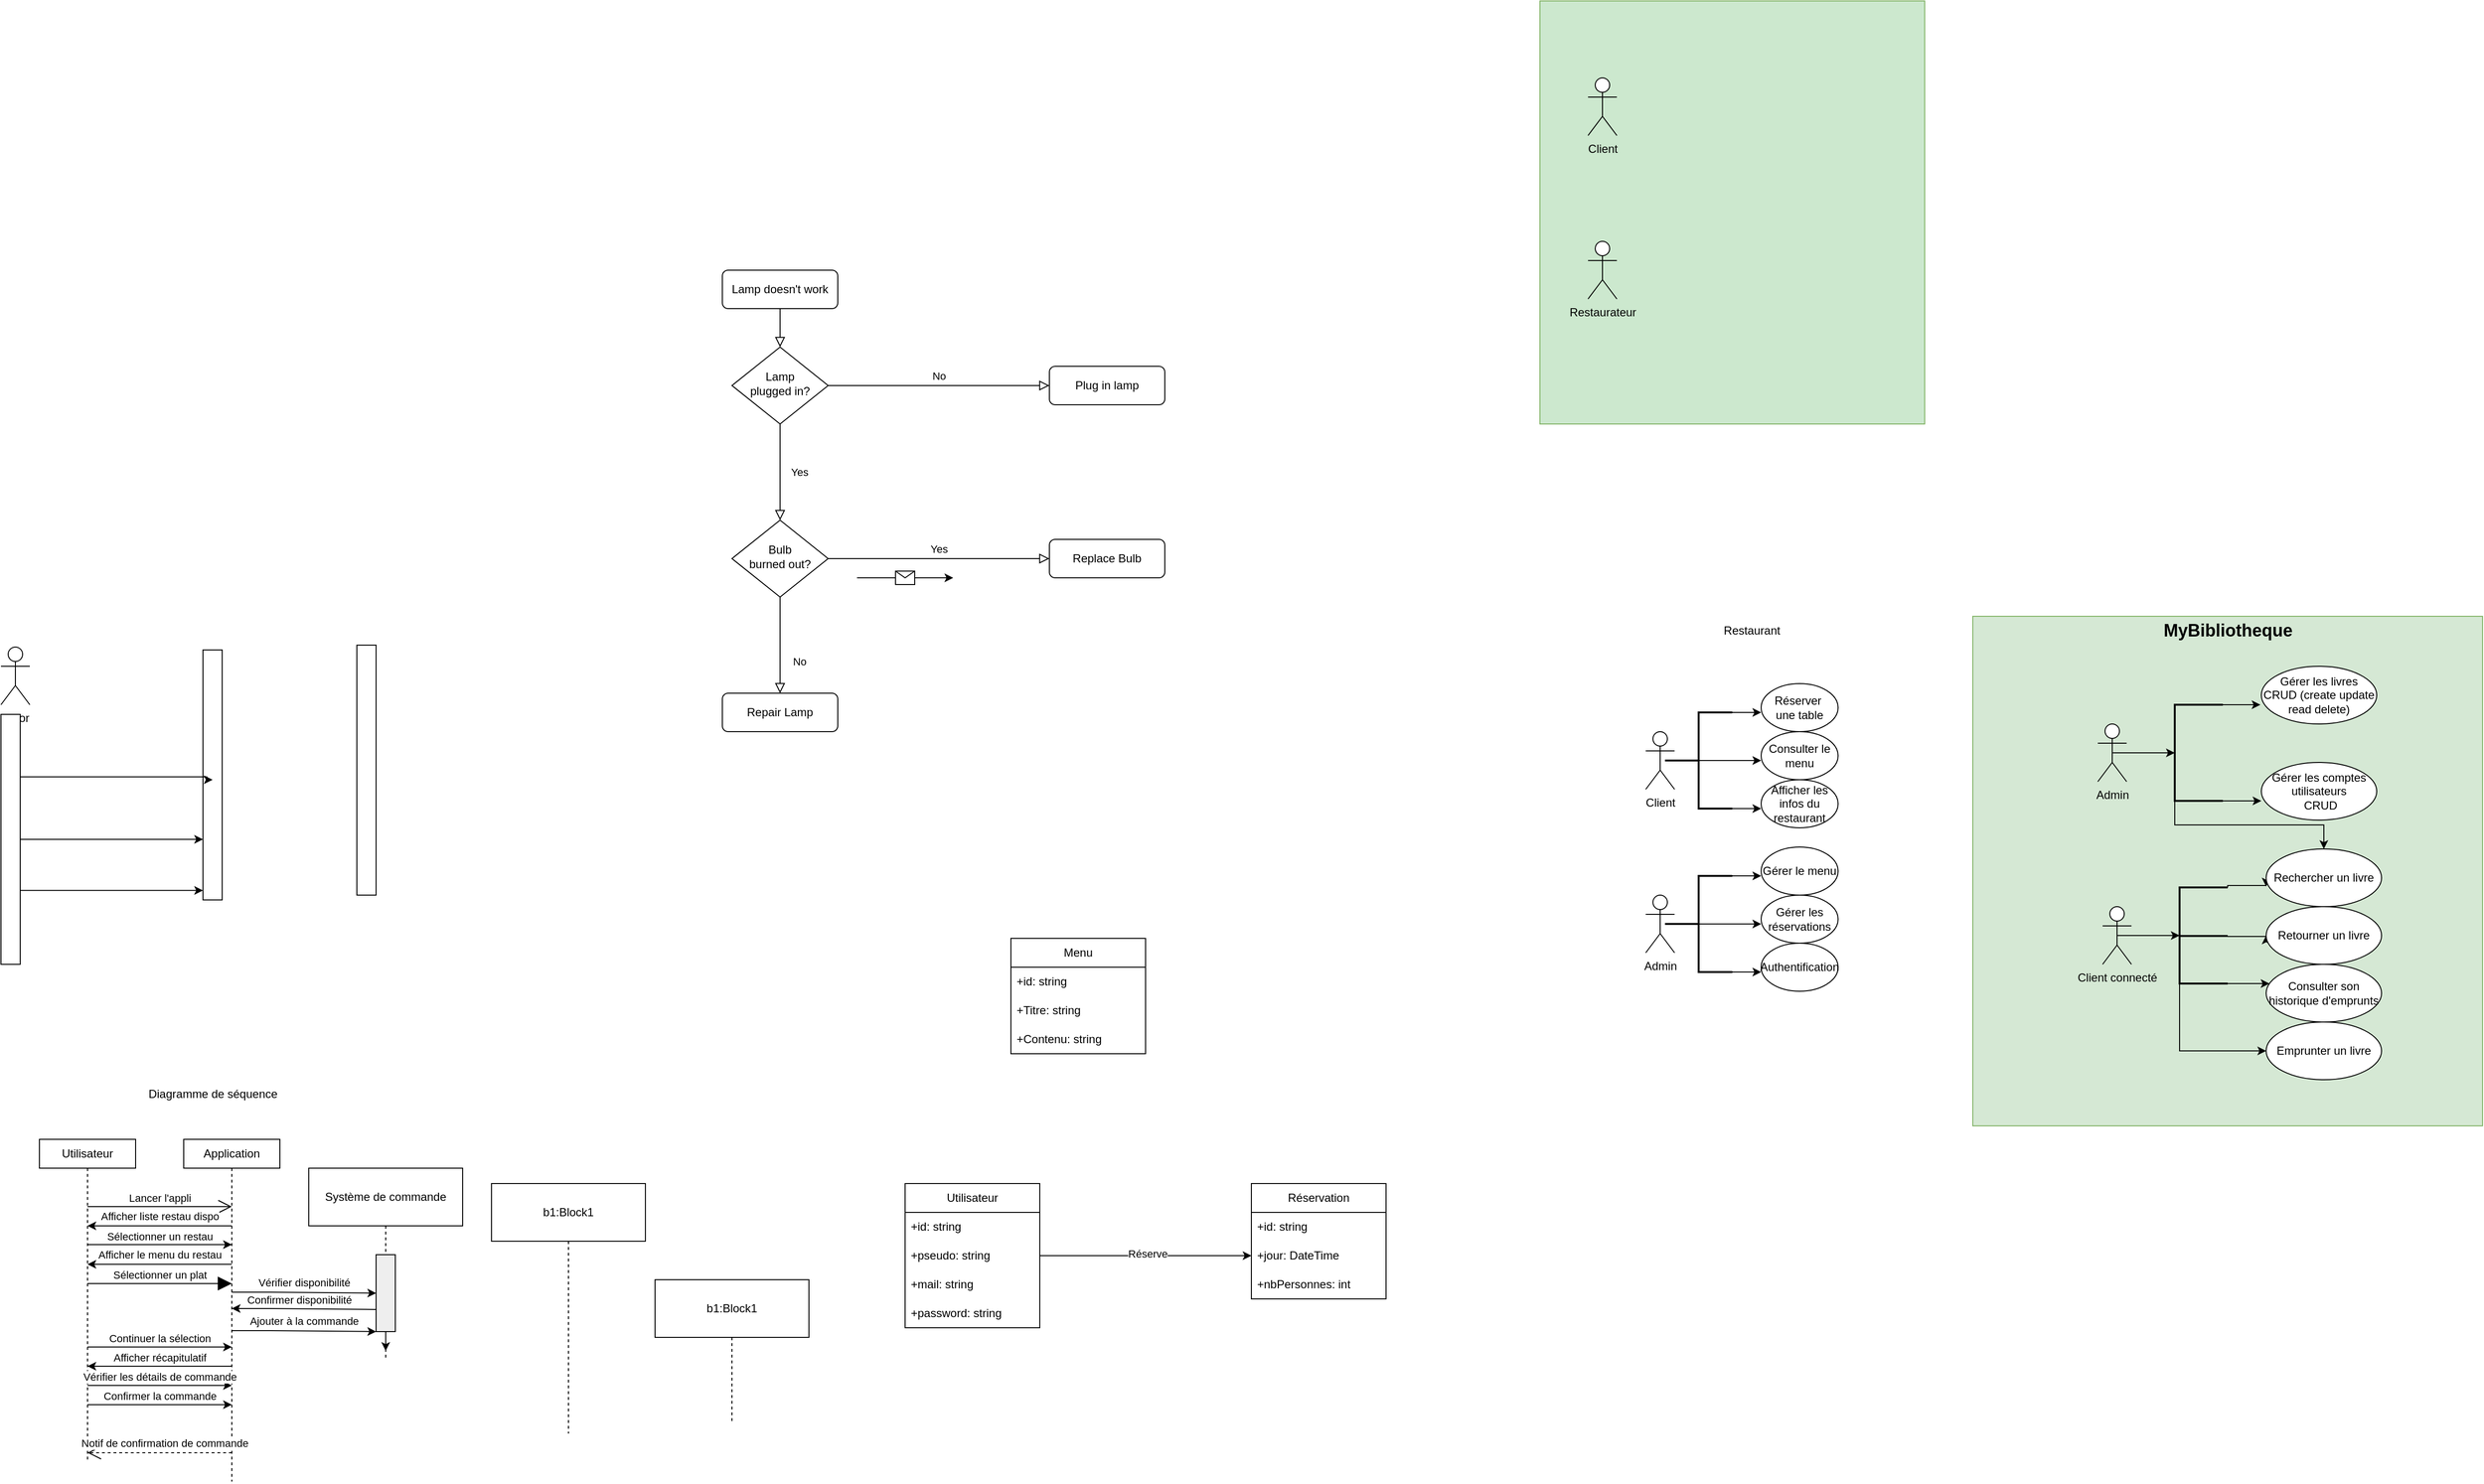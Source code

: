 <mxfile version="24.7.6">
  <diagram id="C5RBs43oDa-KdzZeNtuy" name="Page-1">
    <mxGraphModel dx="3088" dy="1923" grid="1" gridSize="10" guides="1" tooltips="1" connect="1" arrows="1" fold="1" page="1" pageScale="1" pageWidth="827" pageHeight="1169" math="0" shadow="0">
      <root>
        <mxCell id="WIyWlLk6GJQsqaUBKTNV-0" />
        <mxCell id="WIyWlLk6GJQsqaUBKTNV-1" parent="WIyWlLk6GJQsqaUBKTNV-0" />
        <mxCell id="DvNPFQrlPQLa8HUG5rgm-89" value="" style="rounded=0;whiteSpace=wrap;html=1;fillColor=#CCE8CE;strokeColor=#82b366;gradientColor=none;" parent="WIyWlLk6GJQsqaUBKTNV-1" vertex="1">
          <mxGeometry x="-20" y="-390" width="400" height="440" as="geometry" />
        </mxCell>
        <mxCell id="DvNPFQrlPQLa8HUG5rgm-78" value="" style="whiteSpace=wrap;html=1;aspect=fixed;fillColor=#D5E8D4;strokeColor=#82b366;" parent="WIyWlLk6GJQsqaUBKTNV-1" vertex="1">
          <mxGeometry x="430" y="250" width="530" height="530" as="geometry" />
        </mxCell>
        <mxCell id="WIyWlLk6GJQsqaUBKTNV-2" value="" style="rounded=0;html=1;jettySize=auto;orthogonalLoop=1;fontSize=11;endArrow=block;endFill=0;endSize=8;strokeWidth=1;shadow=0;labelBackgroundColor=none;edgeStyle=orthogonalEdgeStyle;" parent="WIyWlLk6GJQsqaUBKTNV-1" source="WIyWlLk6GJQsqaUBKTNV-3" target="WIyWlLk6GJQsqaUBKTNV-6" edge="1">
          <mxGeometry relative="1" as="geometry" />
        </mxCell>
        <mxCell id="WIyWlLk6GJQsqaUBKTNV-3" value="Lamp doesn&#39;t work" style="rounded=1;whiteSpace=wrap;html=1;fontSize=12;glass=0;strokeWidth=1;shadow=0;" parent="WIyWlLk6GJQsqaUBKTNV-1" vertex="1">
          <mxGeometry x="-870" y="-110" width="120" height="40" as="geometry" />
        </mxCell>
        <mxCell id="WIyWlLk6GJQsqaUBKTNV-4" value="Yes" style="rounded=0;html=1;jettySize=auto;orthogonalLoop=1;fontSize=11;endArrow=block;endFill=0;endSize=8;strokeWidth=1;shadow=0;labelBackgroundColor=none;edgeStyle=orthogonalEdgeStyle;" parent="WIyWlLk6GJQsqaUBKTNV-1" source="WIyWlLk6GJQsqaUBKTNV-6" target="WIyWlLk6GJQsqaUBKTNV-10" edge="1">
          <mxGeometry y="20" relative="1" as="geometry">
            <mxPoint as="offset" />
          </mxGeometry>
        </mxCell>
        <mxCell id="WIyWlLk6GJQsqaUBKTNV-5" value="No" style="edgeStyle=orthogonalEdgeStyle;rounded=0;html=1;jettySize=auto;orthogonalLoop=1;fontSize=11;endArrow=block;endFill=0;endSize=8;strokeWidth=1;shadow=0;labelBackgroundColor=none;" parent="WIyWlLk6GJQsqaUBKTNV-1" source="WIyWlLk6GJQsqaUBKTNV-6" target="WIyWlLk6GJQsqaUBKTNV-7" edge="1">
          <mxGeometry y="10" relative="1" as="geometry">
            <mxPoint as="offset" />
          </mxGeometry>
        </mxCell>
        <mxCell id="WIyWlLk6GJQsqaUBKTNV-6" value="Lamp&lt;br&gt;plugged in?" style="rhombus;whiteSpace=wrap;html=1;shadow=0;fontFamily=Helvetica;fontSize=12;align=center;strokeWidth=1;spacing=6;spacingTop=-4;" parent="WIyWlLk6GJQsqaUBKTNV-1" vertex="1">
          <mxGeometry x="-860" y="-30" width="100" height="80" as="geometry" />
        </mxCell>
        <mxCell id="WIyWlLk6GJQsqaUBKTNV-7" value="Plug in lamp" style="rounded=1;whiteSpace=wrap;html=1;fontSize=12;glass=0;strokeWidth=1;shadow=0;" parent="WIyWlLk6GJQsqaUBKTNV-1" vertex="1">
          <mxGeometry x="-530" y="-10" width="120" height="40" as="geometry" />
        </mxCell>
        <mxCell id="WIyWlLk6GJQsqaUBKTNV-8" value="No" style="rounded=0;html=1;jettySize=auto;orthogonalLoop=1;fontSize=11;endArrow=block;endFill=0;endSize=8;strokeWidth=1;shadow=0;labelBackgroundColor=none;edgeStyle=orthogonalEdgeStyle;" parent="WIyWlLk6GJQsqaUBKTNV-1" source="WIyWlLk6GJQsqaUBKTNV-10" target="WIyWlLk6GJQsqaUBKTNV-11" edge="1">
          <mxGeometry x="0.333" y="20" relative="1" as="geometry">
            <mxPoint as="offset" />
          </mxGeometry>
        </mxCell>
        <mxCell id="WIyWlLk6GJQsqaUBKTNV-9" value="Yes" style="edgeStyle=orthogonalEdgeStyle;rounded=0;html=1;jettySize=auto;orthogonalLoop=1;fontSize=11;endArrow=block;endFill=0;endSize=8;strokeWidth=1;shadow=0;labelBackgroundColor=none;" parent="WIyWlLk6GJQsqaUBKTNV-1" source="WIyWlLk6GJQsqaUBKTNV-10" target="WIyWlLk6GJQsqaUBKTNV-12" edge="1">
          <mxGeometry y="10" relative="1" as="geometry">
            <mxPoint as="offset" />
          </mxGeometry>
        </mxCell>
        <mxCell id="WIyWlLk6GJQsqaUBKTNV-10" value="Bulb&lt;br&gt;burned out?" style="rhombus;whiteSpace=wrap;html=1;shadow=0;fontFamily=Helvetica;fontSize=12;align=center;strokeWidth=1;spacing=6;spacingTop=-4;" parent="WIyWlLk6GJQsqaUBKTNV-1" vertex="1">
          <mxGeometry x="-860" y="150" width="100" height="80" as="geometry" />
        </mxCell>
        <mxCell id="WIyWlLk6GJQsqaUBKTNV-11" value="Repair Lamp" style="rounded=1;whiteSpace=wrap;html=1;fontSize=12;glass=0;strokeWidth=1;shadow=0;" parent="WIyWlLk6GJQsqaUBKTNV-1" vertex="1">
          <mxGeometry x="-870" y="330" width="120" height="40" as="geometry" />
        </mxCell>
        <mxCell id="WIyWlLk6GJQsqaUBKTNV-12" value="Replace Bulb" style="rounded=1;whiteSpace=wrap;html=1;fontSize=12;glass=0;strokeWidth=1;shadow=0;" parent="WIyWlLk6GJQsqaUBKTNV-1" vertex="1">
          <mxGeometry x="-530" y="170" width="120" height="40" as="geometry" />
        </mxCell>
        <mxCell id="DvNPFQrlPQLa8HUG5rgm-1" value="" style="endArrow=classic;html=1;rounded=0;" parent="WIyWlLk6GJQsqaUBKTNV-1" edge="1">
          <mxGeometry relative="1" as="geometry">
            <mxPoint x="-730" y="210" as="sourcePoint" />
            <mxPoint x="-630" y="210" as="targetPoint" />
          </mxGeometry>
        </mxCell>
        <mxCell id="DvNPFQrlPQLa8HUG5rgm-2" value="" style="shape=message;html=1;outlineConnect=0;" parent="DvNPFQrlPQLa8HUG5rgm-1" vertex="1">
          <mxGeometry width="20" height="14" relative="1" as="geometry">
            <mxPoint x="-10" y="-7" as="offset" />
          </mxGeometry>
        </mxCell>
        <mxCell id="DvNPFQrlPQLa8HUG5rgm-5" value="&lt;div&gt;Client&lt;/div&gt;&lt;div&gt;&lt;br&gt;&lt;/div&gt;" style="shape=umlActor;verticalLabelPosition=bottom;verticalAlign=top;html=1;outlineConnect=0;" parent="WIyWlLk6GJQsqaUBKTNV-1" vertex="1">
          <mxGeometry x="90" y="370" width="30" height="60" as="geometry" />
        </mxCell>
        <mxCell id="DvNPFQrlPQLa8HUG5rgm-10" style="edgeStyle=orthogonalEdgeStyle;rounded=0;orthogonalLoop=1;jettySize=auto;html=1;exitX=0.271;exitY=0.49;exitDx=0;exitDy=0;exitPerimeter=0;" parent="WIyWlLk6GJQsqaUBKTNV-1" source="DvNPFQrlPQLa8HUG5rgm-7" edge="1">
          <mxGeometry relative="1" as="geometry">
            <mxPoint x="210" y="400" as="targetPoint" />
            <Array as="points">
              <mxPoint x="129" y="400" />
            </Array>
          </mxGeometry>
        </mxCell>
        <mxCell id="DvNPFQrlPQLa8HUG5rgm-11" style="edgeStyle=orthogonalEdgeStyle;rounded=0;orthogonalLoop=1;jettySize=auto;html=1;exitX=1;exitY=0;exitDx=0;exitDy=0;exitPerimeter=0;" parent="WIyWlLk6GJQsqaUBKTNV-1" source="DvNPFQrlPQLa8HUG5rgm-7" edge="1">
          <mxGeometry relative="1" as="geometry">
            <mxPoint x="210" y="350" as="targetPoint" />
          </mxGeometry>
        </mxCell>
        <mxCell id="DvNPFQrlPQLa8HUG5rgm-12" style="edgeStyle=orthogonalEdgeStyle;rounded=0;orthogonalLoop=1;jettySize=auto;html=1;exitX=1;exitY=1;exitDx=0;exitDy=0;exitPerimeter=0;" parent="WIyWlLk6GJQsqaUBKTNV-1" source="DvNPFQrlPQLa8HUG5rgm-7" edge="1">
          <mxGeometry relative="1" as="geometry">
            <mxPoint x="210" y="450" as="targetPoint" />
          </mxGeometry>
        </mxCell>
        <mxCell id="DvNPFQrlPQLa8HUG5rgm-7" value="" style="strokeWidth=2;html=1;shape=mxgraph.flowchart.annotation_2;align=left;labelPosition=right;pointerEvents=1;" parent="WIyWlLk6GJQsqaUBKTNV-1" vertex="1">
          <mxGeometry x="110" y="350" width="70" height="100" as="geometry" />
        </mxCell>
        <mxCell id="DvNPFQrlPQLa8HUG5rgm-13" value="&lt;div&gt;Réserver&amp;nbsp;&lt;/div&gt;&lt;div&gt;une table&lt;br&gt;&lt;/div&gt;" style="ellipse;whiteSpace=wrap;html=1;" parent="WIyWlLk6GJQsqaUBKTNV-1" vertex="1">
          <mxGeometry x="210" y="320" width="80" height="50" as="geometry" />
        </mxCell>
        <mxCell id="DvNPFQrlPQLa8HUG5rgm-14" value="&lt;div&gt;Consulter le &lt;br&gt;&lt;/div&gt;&lt;div&gt;menu&lt;br&gt;&lt;/div&gt;" style="ellipse;whiteSpace=wrap;html=1;" parent="WIyWlLk6GJQsqaUBKTNV-1" vertex="1">
          <mxGeometry x="210" y="370" width="80" height="50" as="geometry" />
        </mxCell>
        <mxCell id="DvNPFQrlPQLa8HUG5rgm-15" value="&lt;div&gt;Afficher les&lt;/div&gt;&lt;div&gt;infos du restaurant&lt;br&gt;&lt;/div&gt;" style="ellipse;whiteSpace=wrap;html=1;" parent="WIyWlLk6GJQsqaUBKTNV-1" vertex="1">
          <mxGeometry x="210" y="420" width="80" height="50" as="geometry" />
        </mxCell>
        <mxCell id="DvNPFQrlPQLa8HUG5rgm-16" value="&lt;div&gt;Admin&lt;/div&gt;&lt;div&gt;&lt;br&gt;&lt;/div&gt;" style="shape=umlActor;verticalLabelPosition=bottom;verticalAlign=top;html=1;outlineConnect=0;" parent="WIyWlLk6GJQsqaUBKTNV-1" vertex="1">
          <mxGeometry x="90" y="540" width="30" height="60" as="geometry" />
        </mxCell>
        <mxCell id="DvNPFQrlPQLa8HUG5rgm-17" style="edgeStyle=orthogonalEdgeStyle;rounded=0;orthogonalLoop=1;jettySize=auto;html=1;exitX=0.271;exitY=0.49;exitDx=0;exitDy=0;exitPerimeter=0;" parent="WIyWlLk6GJQsqaUBKTNV-1" source="DvNPFQrlPQLa8HUG5rgm-20" edge="1">
          <mxGeometry relative="1" as="geometry">
            <mxPoint x="210" y="570" as="targetPoint" />
            <Array as="points">
              <mxPoint x="129" y="570" />
            </Array>
          </mxGeometry>
        </mxCell>
        <mxCell id="DvNPFQrlPQLa8HUG5rgm-18" style="edgeStyle=orthogonalEdgeStyle;rounded=0;orthogonalLoop=1;jettySize=auto;html=1;exitX=1;exitY=0;exitDx=0;exitDy=0;exitPerimeter=0;" parent="WIyWlLk6GJQsqaUBKTNV-1" source="DvNPFQrlPQLa8HUG5rgm-20" edge="1">
          <mxGeometry relative="1" as="geometry">
            <mxPoint x="210" y="520" as="targetPoint" />
          </mxGeometry>
        </mxCell>
        <mxCell id="DvNPFQrlPQLa8HUG5rgm-19" style="edgeStyle=orthogonalEdgeStyle;rounded=0;orthogonalLoop=1;jettySize=auto;html=1;exitX=1;exitY=1;exitDx=0;exitDy=0;exitPerimeter=0;" parent="WIyWlLk6GJQsqaUBKTNV-1" source="DvNPFQrlPQLa8HUG5rgm-20" edge="1">
          <mxGeometry relative="1" as="geometry">
            <mxPoint x="210" y="620" as="targetPoint" />
          </mxGeometry>
        </mxCell>
        <mxCell id="DvNPFQrlPQLa8HUG5rgm-20" value="" style="strokeWidth=2;html=1;shape=mxgraph.flowchart.annotation_2;align=left;labelPosition=right;pointerEvents=1;" parent="WIyWlLk6GJQsqaUBKTNV-1" vertex="1">
          <mxGeometry x="110" y="520" width="70" height="100" as="geometry" />
        </mxCell>
        <mxCell id="DvNPFQrlPQLa8HUG5rgm-21" value="&lt;div&gt;Gérer le menu&lt;/div&gt;" style="ellipse;whiteSpace=wrap;html=1;" parent="WIyWlLk6GJQsqaUBKTNV-1" vertex="1">
          <mxGeometry x="210" y="490" width="80" height="50" as="geometry" />
        </mxCell>
        <mxCell id="DvNPFQrlPQLa8HUG5rgm-22" value="Gérer les réservations" style="ellipse;whiteSpace=wrap;html=1;" parent="WIyWlLk6GJQsqaUBKTNV-1" vertex="1">
          <mxGeometry x="210" y="540" width="80" height="50" as="geometry" />
        </mxCell>
        <mxCell id="DvNPFQrlPQLa8HUG5rgm-23" value="Authentification" style="ellipse;whiteSpace=wrap;html=1;" parent="WIyWlLk6GJQsqaUBKTNV-1" vertex="1">
          <mxGeometry x="210" y="590" width="80" height="50" as="geometry" />
        </mxCell>
        <mxCell id="DvNPFQrlPQLa8HUG5rgm-24" value="Menu" style="swimlane;fontStyle=0;childLayout=stackLayout;horizontal=1;startSize=30;horizontalStack=0;resizeParent=1;resizeParentMax=0;resizeLast=0;collapsible=1;marginBottom=0;whiteSpace=wrap;html=1;" parent="WIyWlLk6GJQsqaUBKTNV-1" vertex="1">
          <mxGeometry x="-570" y="585" width="140" height="120" as="geometry" />
        </mxCell>
        <mxCell id="DvNPFQrlPQLa8HUG5rgm-25" value="+id: string" style="text;strokeColor=none;fillColor=none;align=left;verticalAlign=middle;spacingLeft=4;spacingRight=4;overflow=hidden;points=[[0,0.5],[1,0.5]];portConstraint=eastwest;rotatable=0;whiteSpace=wrap;html=1;" parent="DvNPFQrlPQLa8HUG5rgm-24" vertex="1">
          <mxGeometry y="30" width="140" height="30" as="geometry" />
        </mxCell>
        <mxCell id="DvNPFQrlPQLa8HUG5rgm-26" value="+Titre: string" style="text;strokeColor=none;fillColor=none;align=left;verticalAlign=middle;spacingLeft=4;spacingRight=4;overflow=hidden;points=[[0,0.5],[1,0.5]];portConstraint=eastwest;rotatable=0;whiteSpace=wrap;html=1;" parent="DvNPFQrlPQLa8HUG5rgm-24" vertex="1">
          <mxGeometry y="60" width="140" height="30" as="geometry" />
        </mxCell>
        <mxCell id="DvNPFQrlPQLa8HUG5rgm-27" value="+Contenu: string" style="text;strokeColor=none;fillColor=none;align=left;verticalAlign=middle;spacingLeft=4;spacingRight=4;overflow=hidden;points=[[0,0.5],[1,0.5]];portConstraint=eastwest;rotatable=0;whiteSpace=wrap;html=1;" parent="DvNPFQrlPQLa8HUG5rgm-24" vertex="1">
          <mxGeometry y="90" width="140" height="30" as="geometry" />
        </mxCell>
        <mxCell id="DvNPFQrlPQLa8HUG5rgm-43" style="edgeStyle=orthogonalEdgeStyle;rounded=0;orthogonalLoop=1;jettySize=auto;html=1;exitX=1;exitY=0.5;exitDx=0;exitDy=0;" parent="WIyWlLk6GJQsqaUBKTNV-1" source="DvNPFQrlPQLa8HUG5rgm-28" target="DvNPFQrlPQLa8HUG5rgm-41" edge="1">
          <mxGeometry relative="1" as="geometry" />
        </mxCell>
        <mxCell id="DvNPFQrlPQLa8HUG5rgm-44" value="&lt;div&gt;Réserve&lt;/div&gt;&lt;div&gt;&lt;br&gt;&lt;/div&gt;" style="edgeLabel;html=1;align=center;verticalAlign=middle;resizable=0;points=[];" parent="DvNPFQrlPQLa8HUG5rgm-43" vertex="1" connectable="0">
          <mxGeometry x="0.018" y="-5" relative="1" as="geometry">
            <mxPoint as="offset" />
          </mxGeometry>
        </mxCell>
        <mxCell id="DvNPFQrlPQLa8HUG5rgm-28" value="&lt;div&gt;Utilisateur&lt;/div&gt;" style="swimlane;fontStyle=0;childLayout=stackLayout;horizontal=1;startSize=30;horizontalStack=0;resizeParent=1;resizeParentMax=0;resizeLast=0;collapsible=1;marginBottom=0;whiteSpace=wrap;html=1;" parent="WIyWlLk6GJQsqaUBKTNV-1" vertex="1">
          <mxGeometry x="-680" y="840" width="140" height="150" as="geometry">
            <mxRectangle x="-680" y="810" width="60" height="30" as="alternateBounds" />
          </mxGeometry>
        </mxCell>
        <mxCell id="DvNPFQrlPQLa8HUG5rgm-29" value="&lt;div&gt;+id: string&lt;/div&gt;" style="text;strokeColor=none;fillColor=none;align=left;verticalAlign=middle;spacingLeft=4;spacingRight=4;overflow=hidden;points=[[0,0.5],[1,0.5]];portConstraint=eastwest;rotatable=0;whiteSpace=wrap;html=1;" parent="DvNPFQrlPQLa8HUG5rgm-28" vertex="1">
          <mxGeometry y="30" width="140" height="30" as="geometry" />
        </mxCell>
        <mxCell id="DvNPFQrlPQLa8HUG5rgm-30" value="+pseudo: string" style="text;strokeColor=none;fillColor=none;align=left;verticalAlign=middle;spacingLeft=4;spacingRight=4;overflow=hidden;points=[[0,0.5],[1,0.5]];portConstraint=eastwest;rotatable=0;whiteSpace=wrap;html=1;" parent="DvNPFQrlPQLa8HUG5rgm-28" vertex="1">
          <mxGeometry y="60" width="140" height="30" as="geometry" />
        </mxCell>
        <mxCell id="DvNPFQrlPQLa8HUG5rgm-31" value="&lt;div&gt;+mail: string&lt;/div&gt;" style="text;strokeColor=none;fillColor=none;align=left;verticalAlign=middle;spacingLeft=4;spacingRight=4;overflow=hidden;points=[[0,0.5],[1,0.5]];portConstraint=eastwest;rotatable=0;whiteSpace=wrap;html=1;" parent="DvNPFQrlPQLa8HUG5rgm-28" vertex="1">
          <mxGeometry y="90" width="140" height="30" as="geometry" />
        </mxCell>
        <mxCell id="DvNPFQrlPQLa8HUG5rgm-38" value="+password: string" style="text;strokeColor=none;fillColor=none;align=left;verticalAlign=middle;spacingLeft=4;spacingRight=4;overflow=hidden;points=[[0,0.5],[1,0.5]];portConstraint=eastwest;rotatable=0;whiteSpace=wrap;html=1;" parent="DvNPFQrlPQLa8HUG5rgm-28" vertex="1">
          <mxGeometry y="120" width="140" height="30" as="geometry" />
        </mxCell>
        <mxCell id="DvNPFQrlPQLa8HUG5rgm-39" value="Réservation" style="swimlane;fontStyle=0;childLayout=stackLayout;horizontal=1;startSize=30;horizontalStack=0;resizeParent=1;resizeParentMax=0;resizeLast=0;collapsible=1;marginBottom=0;whiteSpace=wrap;html=1;" parent="WIyWlLk6GJQsqaUBKTNV-1" vertex="1">
          <mxGeometry x="-320" y="840" width="140" height="120" as="geometry" />
        </mxCell>
        <mxCell id="DvNPFQrlPQLa8HUG5rgm-40" value="+id: string" style="text;strokeColor=none;fillColor=none;align=left;verticalAlign=middle;spacingLeft=4;spacingRight=4;overflow=hidden;points=[[0,0.5],[1,0.5]];portConstraint=eastwest;rotatable=0;whiteSpace=wrap;html=1;" parent="DvNPFQrlPQLa8HUG5rgm-39" vertex="1">
          <mxGeometry y="30" width="140" height="30" as="geometry" />
        </mxCell>
        <mxCell id="DvNPFQrlPQLa8HUG5rgm-41" value="+jour: DateTime" style="text;strokeColor=none;fillColor=none;align=left;verticalAlign=middle;spacingLeft=4;spacingRight=4;overflow=hidden;points=[[0,0.5],[1,0.5]];portConstraint=eastwest;rotatable=0;whiteSpace=wrap;html=1;" parent="DvNPFQrlPQLa8HUG5rgm-39" vertex="1">
          <mxGeometry y="60" width="140" height="30" as="geometry" />
        </mxCell>
        <mxCell id="DvNPFQrlPQLa8HUG5rgm-42" value="+nbPersonnes: int" style="text;strokeColor=none;fillColor=none;align=left;verticalAlign=middle;spacingLeft=4;spacingRight=4;overflow=hidden;points=[[0,0.5],[1,0.5]];portConstraint=eastwest;rotatable=0;whiteSpace=wrap;html=1;" parent="DvNPFQrlPQLa8HUG5rgm-39" vertex="1">
          <mxGeometry y="90" width="140" height="30" as="geometry" />
        </mxCell>
        <mxCell id="DvNPFQrlPQLa8HUG5rgm-45" value="Restaurant" style="text;html=1;align=center;verticalAlign=middle;resizable=0;points=[];autosize=1;strokeColor=none;fillColor=none;" parent="WIyWlLk6GJQsqaUBKTNV-1" vertex="1">
          <mxGeometry x="160" y="250" width="80" height="30" as="geometry" />
        </mxCell>
        <mxCell id="DvNPFQrlPQLa8HUG5rgm-46" value="&lt;div&gt;&lt;font style=&quot;font-size: 18px;&quot;&gt;&lt;b&gt;MyBibliotheque&lt;/b&gt;&lt;/font&gt;&lt;/div&gt;" style="text;html=1;align=center;verticalAlign=middle;resizable=0;points=[];autosize=1;strokeColor=none;fillColor=none;" parent="WIyWlLk6GJQsqaUBKTNV-1" vertex="1">
          <mxGeometry x="615" y="245" width="160" height="40" as="geometry" />
        </mxCell>
        <mxCell id="DvNPFQrlPQLa8HUG5rgm-47" value="&lt;div&gt;Admin&lt;/div&gt;&lt;div&gt;&lt;br&gt;&lt;/div&gt;" style="shape=umlActor;verticalLabelPosition=bottom;verticalAlign=top;html=1;outlineConnect=0;" parent="WIyWlLk6GJQsqaUBKTNV-1" vertex="1">
          <mxGeometry x="560" y="362" width="30" height="60" as="geometry" />
        </mxCell>
        <mxCell id="DvNPFQrlPQLa8HUG5rgm-49" style="edgeStyle=orthogonalEdgeStyle;rounded=0;orthogonalLoop=1;jettySize=auto;html=1;exitX=0.5;exitY=0.5;exitDx=0;exitDy=0;exitPerimeter=0;entryX=0;entryY=0.5;entryDx=0;entryDy=0;entryPerimeter=0;" parent="WIyWlLk6GJQsqaUBKTNV-1" source="DvNPFQrlPQLa8HUG5rgm-47" target="DvNPFQrlPQLa8HUG5rgm-52" edge="1">
          <mxGeometry relative="1" as="geometry">
            <mxPoint x="632" y="390" as="targetPoint" />
          </mxGeometry>
        </mxCell>
        <mxCell id="DvNPFQrlPQLa8HUG5rgm-56" style="edgeStyle=orthogonalEdgeStyle;rounded=0;orthogonalLoop=1;jettySize=auto;html=1;exitX=1;exitY=0;exitDx=0;exitDy=0;exitPerimeter=0;entryX=-0.008;entryY=0.667;entryDx=0;entryDy=0;entryPerimeter=0;" parent="WIyWlLk6GJQsqaUBKTNV-1" source="DvNPFQrlPQLa8HUG5rgm-52" target="DvNPFQrlPQLa8HUG5rgm-58" edge="1">
          <mxGeometry relative="1" as="geometry">
            <mxPoint x="720" y="342" as="targetPoint" />
          </mxGeometry>
        </mxCell>
        <mxCell id="DvNPFQrlPQLa8HUG5rgm-86" style="edgeStyle=orthogonalEdgeStyle;rounded=0;orthogonalLoop=1;jettySize=auto;html=1;exitX=0;exitY=1;exitDx=0;exitDy=0;exitPerimeter=0;" parent="WIyWlLk6GJQsqaUBKTNV-1" source="DvNPFQrlPQLa8HUG5rgm-52" target="DvNPFQrlPQLa8HUG5rgm-75" edge="1">
          <mxGeometry relative="1" as="geometry" />
        </mxCell>
        <mxCell id="DvNPFQrlPQLa8HUG5rgm-52" value="" style="strokeWidth=2;html=1;shape=mxgraph.flowchart.annotation_1;align=left;pointerEvents=1;" parent="WIyWlLk6GJQsqaUBKTNV-1" vertex="1">
          <mxGeometry x="640" y="342" width="50" height="100" as="geometry" />
        </mxCell>
        <mxCell id="DvNPFQrlPQLa8HUG5rgm-58" value="Gérer les livres CRUD (create update read delete)" style="ellipse;whiteSpace=wrap;html=1;" parent="WIyWlLk6GJQsqaUBKTNV-1" vertex="1">
          <mxGeometry x="730" y="302" width="120" height="60" as="geometry" />
        </mxCell>
        <mxCell id="DvNPFQrlPQLa8HUG5rgm-59" value="&lt;div&gt;Gérer les comptes &lt;br&gt;&lt;/div&gt;&lt;div&gt;utilisateurs&lt;br&gt;&lt;/div&gt;&amp;nbsp;CRUD" style="ellipse;whiteSpace=wrap;html=1;" parent="WIyWlLk6GJQsqaUBKTNV-1" vertex="1">
          <mxGeometry x="730" y="402" width="120" height="60" as="geometry" />
        </mxCell>
        <mxCell id="DvNPFQrlPQLa8HUG5rgm-64" value="Client connecté" style="shape=umlActor;verticalLabelPosition=bottom;verticalAlign=top;html=1;outlineConnect=0;" parent="WIyWlLk6GJQsqaUBKTNV-1" vertex="1">
          <mxGeometry x="565" y="552" width="30" height="60" as="geometry" />
        </mxCell>
        <mxCell id="DvNPFQrlPQLa8HUG5rgm-65" style="edgeStyle=orthogonalEdgeStyle;rounded=0;orthogonalLoop=1;jettySize=auto;html=1;exitX=0.5;exitY=0.5;exitDx=0;exitDy=0;exitPerimeter=0;entryX=0;entryY=0.5;entryDx=0;entryDy=0;entryPerimeter=0;" parent="WIyWlLk6GJQsqaUBKTNV-1" source="DvNPFQrlPQLa8HUG5rgm-64" target="DvNPFQrlPQLa8HUG5rgm-69" edge="1">
          <mxGeometry relative="1" as="geometry">
            <mxPoint x="637" y="580" as="targetPoint" />
          </mxGeometry>
        </mxCell>
        <mxCell id="DvNPFQrlPQLa8HUG5rgm-66" style="edgeStyle=orthogonalEdgeStyle;rounded=0;orthogonalLoop=1;jettySize=auto;html=1;exitX=1;exitY=0.5;exitDx=0;exitDy=0;exitPerimeter=0;" parent="WIyWlLk6GJQsqaUBKTNV-1" source="DvNPFQrlPQLa8HUG5rgm-69" edge="1">
          <mxGeometry relative="1" as="geometry">
            <mxPoint x="735" y="582" as="targetPoint" />
            <Array as="points">
              <mxPoint x="645" y="582" />
              <mxPoint x="645" y="583" />
            </Array>
          </mxGeometry>
        </mxCell>
        <mxCell id="DvNPFQrlPQLa8HUG5rgm-68" style="edgeStyle=orthogonalEdgeStyle;rounded=0;orthogonalLoop=1;jettySize=auto;html=1;exitX=1;exitY=1;exitDx=0;exitDy=0;exitPerimeter=0;" parent="WIyWlLk6GJQsqaUBKTNV-1" source="DvNPFQrlPQLa8HUG5rgm-69" target="DvNPFQrlPQLa8HUG5rgm-72" edge="1">
          <mxGeometry relative="1" as="geometry">
            <mxPoint x="725" y="632" as="targetPoint" />
            <Array as="points">
              <mxPoint x="705" y="632" />
              <mxPoint x="705" y="632" />
            </Array>
          </mxGeometry>
        </mxCell>
        <mxCell id="DvNPFQrlPQLa8HUG5rgm-84" style="edgeStyle=orthogonalEdgeStyle;rounded=0;orthogonalLoop=1;jettySize=auto;html=1;exitX=1;exitY=0;exitDx=0;exitDy=0;exitPerimeter=0;entryX=0;entryY=0.65;entryDx=0;entryDy=0;entryPerimeter=0;" parent="WIyWlLk6GJQsqaUBKTNV-1" source="DvNPFQrlPQLa8HUG5rgm-69" target="DvNPFQrlPQLa8HUG5rgm-75" edge="1">
          <mxGeometry relative="1" as="geometry">
            <Array as="points">
              <mxPoint x="695" y="530" />
            </Array>
          </mxGeometry>
        </mxCell>
        <mxCell id="DvNPFQrlPQLa8HUG5rgm-87" style="edgeStyle=orthogonalEdgeStyle;rounded=0;orthogonalLoop=1;jettySize=auto;html=1;exitX=0;exitY=1;exitDx=0;exitDy=0;exitPerimeter=0;entryX=0;entryY=0.5;entryDx=0;entryDy=0;" parent="WIyWlLk6GJQsqaUBKTNV-1" source="DvNPFQrlPQLa8HUG5rgm-69" target="DvNPFQrlPQLa8HUG5rgm-70" edge="1">
          <mxGeometry relative="1" as="geometry" />
        </mxCell>
        <mxCell id="DvNPFQrlPQLa8HUG5rgm-69" value="" style="strokeWidth=2;html=1;shape=mxgraph.flowchart.annotation_1;align=left;pointerEvents=1;" parent="WIyWlLk6GJQsqaUBKTNV-1" vertex="1">
          <mxGeometry x="645" y="532" width="50" height="100" as="geometry" />
        </mxCell>
        <mxCell id="DvNPFQrlPQLa8HUG5rgm-70" value="Emprunter un livre" style="ellipse;whiteSpace=wrap;html=1;" parent="WIyWlLk6GJQsqaUBKTNV-1" vertex="1">
          <mxGeometry x="735" y="672" width="120" height="60" as="geometry" />
        </mxCell>
        <mxCell id="DvNPFQrlPQLa8HUG5rgm-71" value="Retourner un livre" style="ellipse;whiteSpace=wrap;html=1;" parent="WIyWlLk6GJQsqaUBKTNV-1" vertex="1">
          <mxGeometry x="735" y="552" width="120" height="60" as="geometry" />
        </mxCell>
        <mxCell id="DvNPFQrlPQLa8HUG5rgm-72" value="Consulter son historique d&#39;emprunts" style="ellipse;whiteSpace=wrap;html=1;" parent="WIyWlLk6GJQsqaUBKTNV-1" vertex="1">
          <mxGeometry x="735" y="612" width="120" height="60" as="geometry" />
        </mxCell>
        <mxCell id="DvNPFQrlPQLa8HUG5rgm-75" value="Rechercher un livre" style="ellipse;whiteSpace=wrap;html=1;" parent="WIyWlLk6GJQsqaUBKTNV-1" vertex="1">
          <mxGeometry x="735" y="492" width="120" height="60" as="geometry" />
        </mxCell>
        <mxCell id="DvNPFQrlPQLa8HUG5rgm-77" style="edgeStyle=orthogonalEdgeStyle;rounded=0;orthogonalLoop=1;jettySize=auto;html=1;exitX=1;exitY=1;exitDx=0;exitDy=0;exitPerimeter=0;entryX=0;entryY=0.667;entryDx=0;entryDy=0;entryPerimeter=0;" parent="WIyWlLk6GJQsqaUBKTNV-1" source="DvNPFQrlPQLa8HUG5rgm-52" target="DvNPFQrlPQLa8HUG5rgm-59" edge="1">
          <mxGeometry relative="1" as="geometry">
            <Array as="points">
              <mxPoint x="700" y="442" />
              <mxPoint x="700" y="442" />
            </Array>
          </mxGeometry>
        </mxCell>
        <mxCell id="DvNPFQrlPQLa8HUG5rgm-88" value="&lt;div&gt;Client&lt;/div&gt;" style="shape=umlActor;verticalLabelPosition=bottom;verticalAlign=top;html=1;outlineConnect=0;" parent="WIyWlLk6GJQsqaUBKTNV-1" vertex="1">
          <mxGeometry x="30" y="-310" width="30" height="60" as="geometry" />
        </mxCell>
        <mxCell id="DvNPFQrlPQLa8HUG5rgm-91" value="Restaurateur" style="shape=umlActor;verticalLabelPosition=bottom;verticalAlign=top;html=1;outlineConnect=0;" parent="WIyWlLk6GJQsqaUBKTNV-1" vertex="1">
          <mxGeometry x="30" y="-140" width="30" height="60" as="geometry" />
        </mxCell>
        <mxCell id="wm_4jTqY7Mzt1EPITbWG-0" value="Actor" style="shape=umlActor;verticalLabelPosition=bottom;verticalAlign=top;html=1;outlineConnect=0;" vertex="1" parent="WIyWlLk6GJQsqaUBKTNV-1">
          <mxGeometry x="-1620" y="282" width="30" height="60" as="geometry" />
        </mxCell>
        <mxCell id="wm_4jTqY7Mzt1EPITbWG-6" value="" style="rounded=0;whiteSpace=wrap;html=1;" vertex="1" parent="WIyWlLk6GJQsqaUBKTNV-1">
          <mxGeometry x="-1620" y="352" width="20" height="260" as="geometry" />
        </mxCell>
        <mxCell id="wm_4jTqY7Mzt1EPITbWG-7" value="" style="rounded=0;whiteSpace=wrap;html=1;" vertex="1" parent="WIyWlLk6GJQsqaUBKTNV-1">
          <mxGeometry x="-1250" y="280" width="20" height="260" as="geometry" />
        </mxCell>
        <mxCell id="wm_4jTqY7Mzt1EPITbWG-8" value="" style="rounded=0;whiteSpace=wrap;html=1;" vertex="1" parent="WIyWlLk6GJQsqaUBKTNV-1">
          <mxGeometry x="-1410" y="285" width="20" height="260" as="geometry" />
        </mxCell>
        <mxCell id="wm_4jTqY7Mzt1EPITbWG-9" style="edgeStyle=orthogonalEdgeStyle;rounded=0;orthogonalLoop=1;jettySize=auto;html=1;exitX=1;exitY=0.25;exitDx=0;exitDy=0;" edge="1" parent="WIyWlLk6GJQsqaUBKTNV-1" source="wm_4jTqY7Mzt1EPITbWG-6">
          <mxGeometry relative="1" as="geometry">
            <mxPoint x="-1400" y="420" as="targetPoint" />
            <Array as="points">
              <mxPoint x="-1406" y="417" />
            </Array>
          </mxGeometry>
        </mxCell>
        <mxCell id="wm_4jTqY7Mzt1EPITbWG-10" style="edgeStyle=orthogonalEdgeStyle;rounded=0;orthogonalLoop=1;jettySize=auto;html=1;" edge="1" parent="WIyWlLk6GJQsqaUBKTNV-1" source="wm_4jTqY7Mzt1EPITbWG-6">
          <mxGeometry relative="1" as="geometry">
            <mxPoint x="-1410" y="482" as="targetPoint" />
            <Array as="points">
              <mxPoint x="-1410" y="482" />
            </Array>
          </mxGeometry>
        </mxCell>
        <mxCell id="wm_4jTqY7Mzt1EPITbWG-11" style="edgeStyle=orthogonalEdgeStyle;rounded=0;orthogonalLoop=1;jettySize=auto;html=1;exitX=1;exitY=0.75;exitDx=0;exitDy=0;entryX=0;entryY=0.962;entryDx=0;entryDy=0;entryPerimeter=0;" edge="1" parent="WIyWlLk6GJQsqaUBKTNV-1" source="wm_4jTqY7Mzt1EPITbWG-6" target="wm_4jTqY7Mzt1EPITbWG-8">
          <mxGeometry relative="1" as="geometry">
            <Array as="points">
              <mxPoint x="-1600" y="535" />
            </Array>
          </mxGeometry>
        </mxCell>
        <mxCell id="wm_4jTqY7Mzt1EPITbWG-12" value="&lt;div&gt;Utilisateur&lt;/div&gt;" style="shape=rect;html=1;whiteSpace=wrap;align=center;" vertex="1" parent="WIyWlLk6GJQsqaUBKTNV-1">
          <mxGeometry x="-1580" y="794" width="100" height="30" as="geometry" />
        </mxCell>
        <mxCell id="wm_4jTqY7Mzt1EPITbWG-13" value="Application" style="shape=rect;html=1;whiteSpace=wrap;align=center;" vertex="1" parent="WIyWlLk6GJQsqaUBKTNV-1">
          <mxGeometry x="-1430" y="794" width="100" height="30" as="geometry" />
        </mxCell>
        <mxCell id="wm_4jTqY7Mzt1EPITbWG-14" value="" style="edgeStyle=none;dashed=1;html=1;endArrow=none;rounded=0;" edge="1" source="wm_4jTqY7Mzt1EPITbWG-12" parent="WIyWlLk6GJQsqaUBKTNV-1">
          <mxGeometry relative="1" as="geometry">
            <mxPoint x="-1530" y="1130" as="targetPoint" />
          </mxGeometry>
        </mxCell>
        <mxCell id="wm_4jTqY7Mzt1EPITbWG-15" value="" style="edgeStyle=none;dashed=1;html=1;endArrow=none;rounded=0;" edge="1" source="wm_4jTqY7Mzt1EPITbWG-13" parent="WIyWlLk6GJQsqaUBKTNV-1">
          <mxGeometry relative="1" as="geometry">
            <mxPoint x="-1380" y="1150" as="targetPoint" />
          </mxGeometry>
        </mxCell>
        <mxCell id="wm_4jTqY7Mzt1EPITbWG-16" value="Lancer l&#39;appli" style="edgeStyle=none;html=1;endArrow=open;verticalAlign=bottom;endSize=12;rounded=0;" edge="1" parent="WIyWlLk6GJQsqaUBKTNV-1">
          <mxGeometry relative="1" as="geometry">
            <mxPoint x="-1530" y="864" as="sourcePoint" />
            <mxPoint x="-1380" y="864" as="targetPoint" />
          </mxGeometry>
        </mxCell>
        <mxCell id="wm_4jTqY7Mzt1EPITbWG-17" value="Sélectionner un plat" style="edgeStyle=none;html=1;endArrow=block;verticalAlign=bottom;endSize=12;endFill=1;rounded=0;" edge="1" parent="WIyWlLk6GJQsqaUBKTNV-1">
          <mxGeometry relative="1" as="geometry">
            <mxPoint x="-1530" y="944" as="sourcePoint" />
            <mxPoint x="-1380" y="944" as="targetPoint" />
          </mxGeometry>
        </mxCell>
        <mxCell id="wm_4jTqY7Mzt1EPITbWG-18" value="" style="edgeStyle=none;html=1;endArrow=open;verticalAlign=bottom;endSize=12;endFill=1;dashed=1;rounded=0;" edge="1" parent="WIyWlLk6GJQsqaUBKTNV-1">
          <mxGeometry relative="1" as="geometry">
            <mxPoint x="-1380" y="1120" as="sourcePoint" />
            <mxPoint x="-1530" y="1120" as="targetPoint" />
          </mxGeometry>
        </mxCell>
        <mxCell id="wm_4jTqY7Mzt1EPITbWG-49" value="Notif de confirmation de commande" style="edgeLabel;html=1;align=center;verticalAlign=middle;resizable=0;points=[];" vertex="1" connectable="0" parent="wm_4jTqY7Mzt1EPITbWG-18">
          <mxGeometry x="-0.267" y="-3" relative="1" as="geometry">
            <mxPoint x="-15" y="-7" as="offset" />
          </mxGeometry>
        </mxCell>
        <mxCell id="wm_4jTqY7Mzt1EPITbWG-21" value="" style="endArrow=classic;html=1;rounded=0;" edge="1" parent="WIyWlLk6GJQsqaUBKTNV-1">
          <mxGeometry relative="1" as="geometry">
            <mxPoint x="-1530" y="903.5" as="sourcePoint" />
            <mxPoint x="-1380" y="903.5" as="targetPoint" />
          </mxGeometry>
        </mxCell>
        <mxCell id="wm_4jTqY7Mzt1EPITbWG-22" value="Sélectionner un restau" style="edgeLabel;resizable=0;html=1;;align=center;verticalAlign=middle;" connectable="0" vertex="1" parent="wm_4jTqY7Mzt1EPITbWG-21">
          <mxGeometry relative="1" as="geometry">
            <mxPoint y="-9" as="offset" />
          </mxGeometry>
        </mxCell>
        <mxCell id="wm_4jTqY7Mzt1EPITbWG-23" value="" style="endArrow=classic;html=1;rounded=0;" edge="1" parent="WIyWlLk6GJQsqaUBKTNV-1">
          <mxGeometry relative="1" as="geometry">
            <mxPoint x="-1380" y="884" as="sourcePoint" />
            <mxPoint x="-1530" y="884" as="targetPoint" />
          </mxGeometry>
        </mxCell>
        <mxCell id="wm_4jTqY7Mzt1EPITbWG-24" value="Afficher liste restau dispo" style="edgeLabel;resizable=0;html=1;;align=center;verticalAlign=middle;" connectable="0" vertex="1" parent="wm_4jTqY7Mzt1EPITbWG-23">
          <mxGeometry relative="1" as="geometry">
            <mxPoint y="-10" as="offset" />
          </mxGeometry>
        </mxCell>
        <mxCell id="wm_4jTqY7Mzt1EPITbWG-25" value="" style="endArrow=classic;html=1;rounded=0;" edge="1" parent="WIyWlLk6GJQsqaUBKTNV-1">
          <mxGeometry relative="1" as="geometry">
            <mxPoint x="-1380" y="924" as="sourcePoint" />
            <mxPoint x="-1530" y="924" as="targetPoint" />
          </mxGeometry>
        </mxCell>
        <mxCell id="wm_4jTqY7Mzt1EPITbWG-26" value="Afficher le menu du restau" style="edgeLabel;resizable=0;html=1;;align=center;verticalAlign=middle;" connectable="0" vertex="1" parent="wm_4jTqY7Mzt1EPITbWG-25">
          <mxGeometry relative="1" as="geometry">
            <mxPoint y="-10" as="offset" />
          </mxGeometry>
        </mxCell>
        <mxCell id="wm_4jTqY7Mzt1EPITbWG-28" value="Système de commande" style="shape=rect;html=1;whiteSpace=wrap;align=center;" vertex="1" parent="WIyWlLk6GJQsqaUBKTNV-1">
          <mxGeometry x="-1300" y="824" width="160" height="60" as="geometry" />
        </mxCell>
        <mxCell id="wm_4jTqY7Mzt1EPITbWG-35" style="edgeStyle=orthogonalEdgeStyle;rounded=0;orthogonalLoop=1;jettySize=auto;html=1;exitX=0.5;exitY=1;exitDx=0;exitDy=0;" edge="1" parent="WIyWlLk6GJQsqaUBKTNV-1" source="wm_4jTqY7Mzt1EPITbWG-29">
          <mxGeometry relative="1" as="geometry">
            <mxPoint x="-1220" y="1014" as="targetPoint" />
          </mxGeometry>
        </mxCell>
        <mxCell id="wm_4jTqY7Mzt1EPITbWG-29" value="" style="shape=rect;html=1;fillColor=#eeeeee;" vertex="1" parent="WIyWlLk6GJQsqaUBKTNV-1">
          <mxGeometry x="-1230" y="914" width="20" height="80" as="geometry" />
        </mxCell>
        <mxCell id="wm_4jTqY7Mzt1EPITbWG-30" value="" style="edgeStyle=none;html=1;dashed=1;endArrow=none;rounded=0;" edge="1" source="wm_4jTqY7Mzt1EPITbWG-28" target="wm_4jTqY7Mzt1EPITbWG-29" parent="WIyWlLk6GJQsqaUBKTNV-1">
          <mxGeometry relative="1" as="geometry" />
        </mxCell>
        <mxCell id="wm_4jTqY7Mzt1EPITbWG-31" value="" style="edgeStyle=none;html=1;dashed=1;endArrow=none;rounded=0;" edge="1" source="wm_4jTqY7Mzt1EPITbWG-29" parent="WIyWlLk6GJQsqaUBKTNV-1">
          <mxGeometry x="1" relative="1" as="geometry">
            <mxPoint x="-1220" y="1024" as="targetPoint" />
          </mxGeometry>
        </mxCell>
        <mxCell id="wm_4jTqY7Mzt1EPITbWG-32" value="" style="endArrow=classic;html=1;rounded=0;entryX=0;entryY=0.5;entryDx=0;entryDy=0;" edge="1" parent="WIyWlLk6GJQsqaUBKTNV-1" target="wm_4jTqY7Mzt1EPITbWG-29">
          <mxGeometry relative="1" as="geometry">
            <mxPoint x="-1380" y="953" as="sourcePoint" />
            <mxPoint x="-1234" y="955" as="targetPoint" />
            <Array as="points">
              <mxPoint x="-1340" y="953" />
            </Array>
          </mxGeometry>
        </mxCell>
        <mxCell id="wm_4jTqY7Mzt1EPITbWG-33" value="Vérifier disponibilité" style="edgeLabel;resizable=0;html=1;;align=center;verticalAlign=middle;" connectable="0" vertex="1" parent="wm_4jTqY7Mzt1EPITbWG-32">
          <mxGeometry relative="1" as="geometry">
            <mxPoint y="-11" as="offset" />
          </mxGeometry>
        </mxCell>
        <mxCell id="wm_4jTqY7Mzt1EPITbWG-34" value="Diagramme de séquence" style="text;html=1;align=center;verticalAlign=middle;resizable=0;points=[];autosize=1;strokeColor=none;fillColor=none;" vertex="1" parent="WIyWlLk6GJQsqaUBKTNV-1">
          <mxGeometry x="-1480" y="732" width="160" height="30" as="geometry" />
        </mxCell>
        <mxCell id="wm_4jTqY7Mzt1EPITbWG-36" value="" style="endArrow=classic;html=1;rounded=0;entryX=0;entryY=0.5;entryDx=0;entryDy=0;" edge="1" parent="WIyWlLk6GJQsqaUBKTNV-1">
          <mxGeometry relative="1" as="geometry">
            <mxPoint x="-1380" y="993" as="sourcePoint" />
            <mxPoint x="-1230" y="994" as="targetPoint" />
            <Array as="points">
              <mxPoint x="-1340" y="993" />
            </Array>
          </mxGeometry>
        </mxCell>
        <mxCell id="wm_4jTqY7Mzt1EPITbWG-37" value="Ajouter à la commande" style="edgeLabel;resizable=0;html=1;;align=center;verticalAlign=middle;" connectable="0" vertex="1" parent="wm_4jTqY7Mzt1EPITbWG-36">
          <mxGeometry relative="1" as="geometry">
            <mxPoint y="-11" as="offset" />
          </mxGeometry>
        </mxCell>
        <mxCell id="wm_4jTqY7Mzt1EPITbWG-38" value="" style="endArrow=classic;html=1;rounded=0;" edge="1" parent="WIyWlLk6GJQsqaUBKTNV-1">
          <mxGeometry relative="1" as="geometry">
            <mxPoint x="-1230" y="971" as="sourcePoint" />
            <mxPoint x="-1380" y="970" as="targetPoint" />
            <Array as="points">
              <mxPoint x="-1340" y="970" />
            </Array>
          </mxGeometry>
        </mxCell>
        <mxCell id="wm_4jTqY7Mzt1EPITbWG-39" value="Confirmer disponibilité" style="edgeLabel;resizable=0;html=1;;align=center;verticalAlign=middle;" connectable="0" vertex="1" parent="wm_4jTqY7Mzt1EPITbWG-38">
          <mxGeometry relative="1" as="geometry">
            <mxPoint x="-5" y="-10" as="offset" />
          </mxGeometry>
        </mxCell>
        <mxCell id="wm_4jTqY7Mzt1EPITbWG-40" value="" style="endArrow=classic;html=1;rounded=0;" edge="1" parent="WIyWlLk6GJQsqaUBKTNV-1">
          <mxGeometry relative="1" as="geometry">
            <mxPoint x="-1530" y="1010" as="sourcePoint" />
            <mxPoint x="-1380" y="1010" as="targetPoint" />
          </mxGeometry>
        </mxCell>
        <mxCell id="wm_4jTqY7Mzt1EPITbWG-41" value="Continuer la sélection" style="edgeLabel;resizable=0;html=1;;align=center;verticalAlign=middle;" connectable="0" vertex="1" parent="wm_4jTqY7Mzt1EPITbWG-40">
          <mxGeometry relative="1" as="geometry">
            <mxPoint y="-9" as="offset" />
          </mxGeometry>
        </mxCell>
        <mxCell id="wm_4jTqY7Mzt1EPITbWG-42" value="" style="endArrow=classic;html=1;rounded=0;" edge="1" parent="WIyWlLk6GJQsqaUBKTNV-1">
          <mxGeometry relative="1" as="geometry">
            <mxPoint x="-1380" y="1030" as="sourcePoint" />
            <mxPoint x="-1530" y="1030" as="targetPoint" />
          </mxGeometry>
        </mxCell>
        <mxCell id="wm_4jTqY7Mzt1EPITbWG-43" value="Afficher récapitulatif" style="edgeLabel;resizable=0;html=1;;align=center;verticalAlign=middle;" connectable="0" vertex="1" parent="wm_4jTqY7Mzt1EPITbWG-42">
          <mxGeometry relative="1" as="geometry">
            <mxPoint y="-9" as="offset" />
          </mxGeometry>
        </mxCell>
        <mxCell id="wm_4jTqY7Mzt1EPITbWG-44" value="" style="endArrow=classic;html=1;rounded=0;" edge="1" parent="WIyWlLk6GJQsqaUBKTNV-1">
          <mxGeometry relative="1" as="geometry">
            <mxPoint x="-1530" y="1050" as="sourcePoint" />
            <mxPoint x="-1380" y="1050" as="targetPoint" />
          </mxGeometry>
        </mxCell>
        <mxCell id="wm_4jTqY7Mzt1EPITbWG-45" value="Vérifier les détails de commande" style="edgeLabel;resizable=0;html=1;;align=center;verticalAlign=middle;" connectable="0" vertex="1" parent="wm_4jTqY7Mzt1EPITbWG-44">
          <mxGeometry relative="1" as="geometry">
            <mxPoint y="-9" as="offset" />
          </mxGeometry>
        </mxCell>
        <mxCell id="wm_4jTqY7Mzt1EPITbWG-46" value="" style="endArrow=classic;html=1;rounded=0;" edge="1" parent="WIyWlLk6GJQsqaUBKTNV-1">
          <mxGeometry relative="1" as="geometry">
            <mxPoint x="-1530" y="1070" as="sourcePoint" />
            <mxPoint x="-1380" y="1070" as="targetPoint" />
          </mxGeometry>
        </mxCell>
        <mxCell id="wm_4jTqY7Mzt1EPITbWG-47" value="Confirmer la commande" style="edgeLabel;resizable=0;html=1;;align=center;verticalAlign=middle;" connectable="0" vertex="1" parent="wm_4jTqY7Mzt1EPITbWG-46">
          <mxGeometry relative="1" as="geometry">
            <mxPoint y="-9" as="offset" />
          </mxGeometry>
        </mxCell>
        <mxCell id="wm_4jTqY7Mzt1EPITbWG-50" value="b1:Block1" style="shape=rect;html=1;whiteSpace=wrap;align=center;" vertex="1" parent="WIyWlLk6GJQsqaUBKTNV-1">
          <mxGeometry x="-1110" y="840" width="160" height="60" as="geometry" />
        </mxCell>
        <mxCell id="wm_4jTqY7Mzt1EPITbWG-51" value="" style="edgeStyle=none;html=1;dashed=1;endArrow=none;align=center;verticalAlign=bottom;exitX=0.5;exitY=1;rounded=0;" edge="1" source="wm_4jTqY7Mzt1EPITbWG-50" parent="WIyWlLk6GJQsqaUBKTNV-1">
          <mxGeometry x="1" relative="1" as="geometry">
            <mxPoint x="-1030" y="1100" as="targetPoint" />
          </mxGeometry>
        </mxCell>
        <mxCell id="wm_4jTqY7Mzt1EPITbWG-52" value="b1:Block1" style="shape=rect;html=1;whiteSpace=wrap;align=center;" vertex="1" parent="WIyWlLk6GJQsqaUBKTNV-1">
          <mxGeometry x="-940" y="940" width="160" height="60" as="geometry" />
        </mxCell>
        <mxCell id="wm_4jTqY7Mzt1EPITbWG-53" value="" style="edgeStyle=none;html=1;dashed=1;endArrow=none;align=center;verticalAlign=bottom;exitX=0.5;exitY=1;rounded=0;" edge="1" source="wm_4jTqY7Mzt1EPITbWG-52" parent="WIyWlLk6GJQsqaUBKTNV-1">
          <mxGeometry x="1" relative="1" as="geometry">
            <mxPoint x="-860" y="1090" as="targetPoint" />
          </mxGeometry>
        </mxCell>
      </root>
    </mxGraphModel>
  </diagram>
</mxfile>
